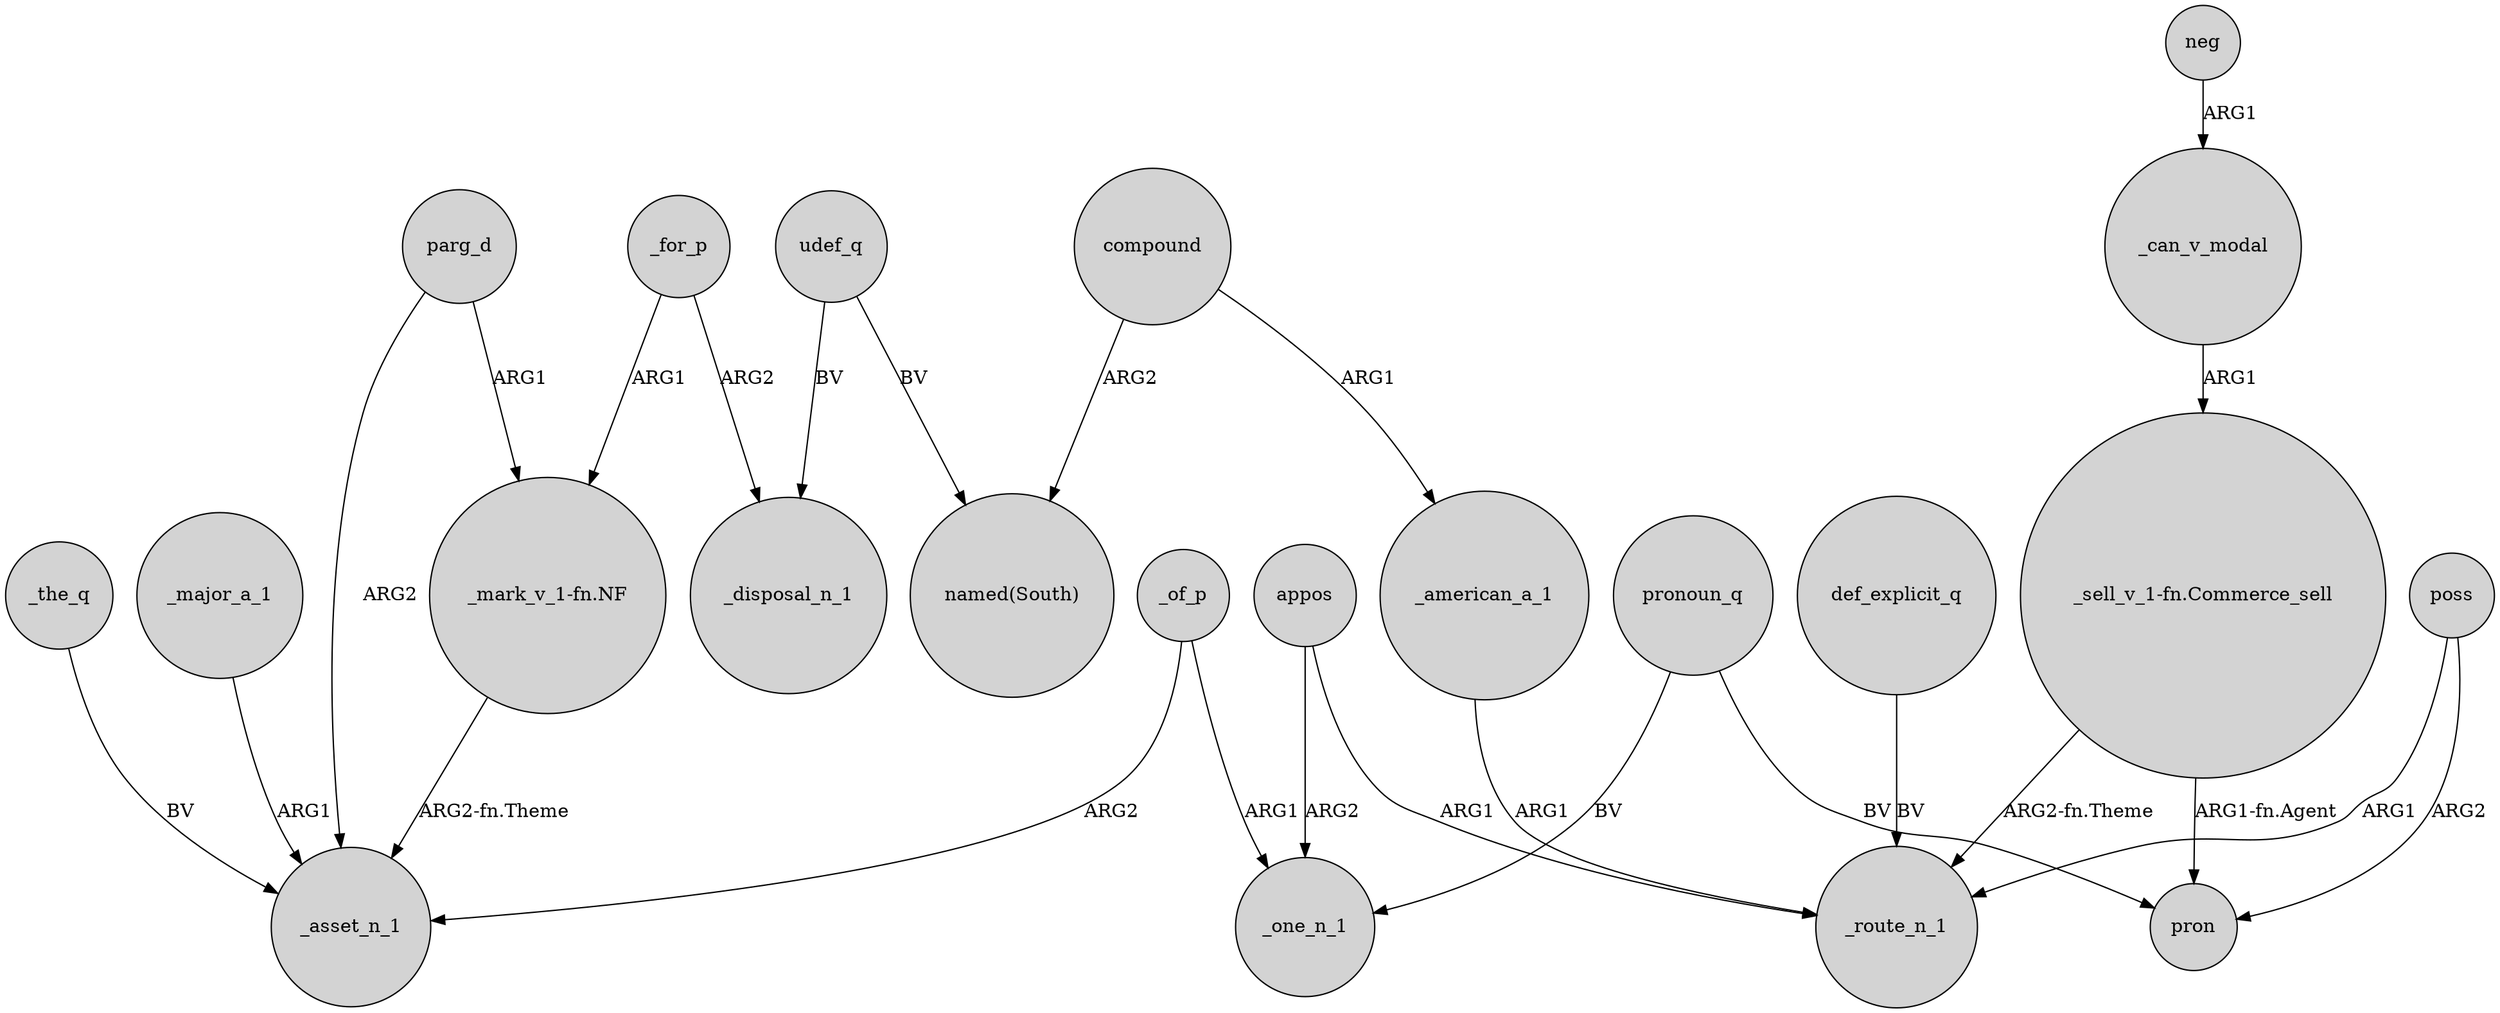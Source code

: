 digraph {
	node [shape=circle style=filled]
	udef_q -> _disposal_n_1 [label=BV]
	compound -> "named(South)" [label=ARG2]
	appos -> _one_n_1 [label=ARG2]
	poss -> pron [label=ARG2]
	appos -> _route_n_1 [label=ARG1]
	def_explicit_q -> _route_n_1 [label=BV]
	compound -> _american_a_1 [label=ARG1]
	_of_p -> _one_n_1 [label=ARG1]
	_of_p -> _asset_n_1 [label=ARG2]
	_american_a_1 -> _route_n_1 [label=ARG1]
	udef_q -> "named(South)" [label=BV]
	"_sell_v_1-fn.Commerce_sell" -> _route_n_1 [label="ARG2-fn.Theme"]
	pronoun_q -> pron [label=BV]
	"_mark_v_1-fn.NF" -> _asset_n_1 [label="ARG2-fn.Theme"]
	_major_a_1 -> _asset_n_1 [label=ARG1]
	_the_q -> _asset_n_1 [label=BV]
	parg_d -> "_mark_v_1-fn.NF" [label=ARG1]
	_for_p -> "_mark_v_1-fn.NF" [label=ARG1]
	pronoun_q -> _one_n_1 [label=BV]
	_can_v_modal -> "_sell_v_1-fn.Commerce_sell" [label=ARG1]
	poss -> _route_n_1 [label=ARG1]
	parg_d -> _asset_n_1 [label=ARG2]
	_for_p -> _disposal_n_1 [label=ARG2]
	"_sell_v_1-fn.Commerce_sell" -> pron [label="ARG1-fn.Agent"]
	neg -> _can_v_modal [label=ARG1]
}
